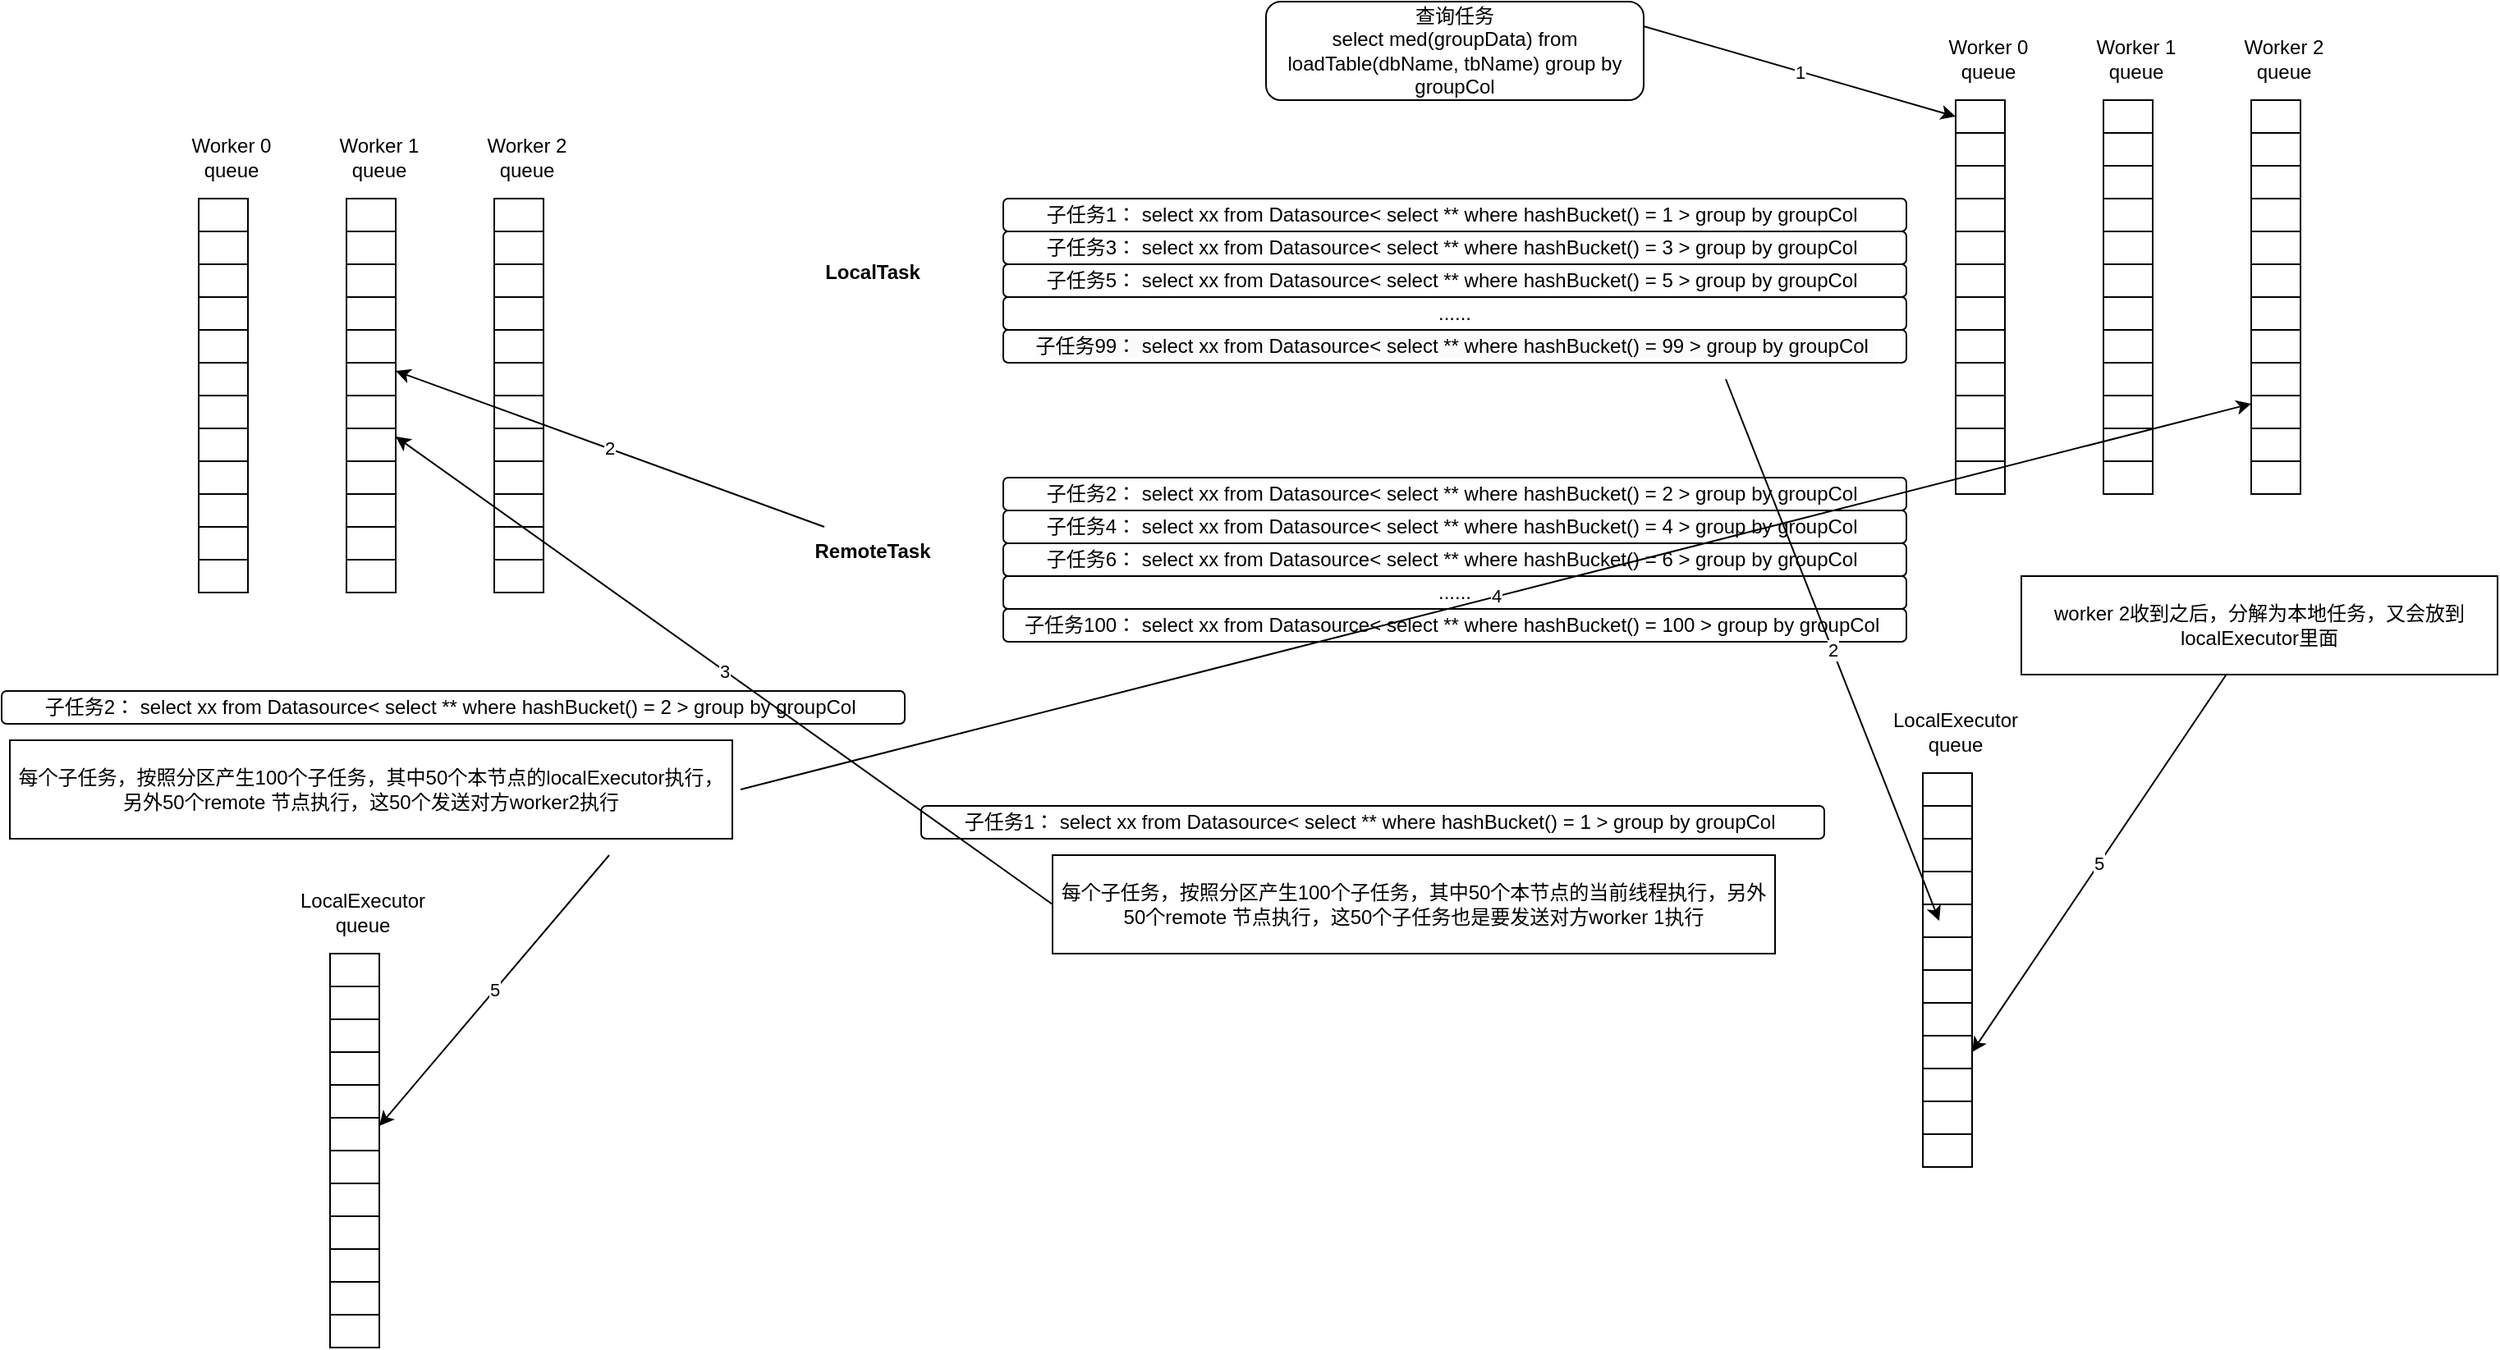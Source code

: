 <mxfile version="21.1.2" type="github">
  <diagram name="Page-1" id="_uhSMkVMxb8aEPnNuGMB">
    <mxGraphModel dx="3305" dy="814" grid="1" gridSize="10" guides="1" tooltips="1" connect="1" arrows="1" fold="1" page="1" pageScale="1" pageWidth="850" pageHeight="1100" math="0" shadow="0">
      <root>
        <mxCell id="0" />
        <mxCell id="1" parent="0" />
        <mxCell id="YnPR8-kjGJjoXQyqhBqP-5" value="" style="rounded=0;whiteSpace=wrap;html=1;" vertex="1" parent="1">
          <mxGeometry x="160" y="670" width="30" height="20" as="geometry" />
        </mxCell>
        <mxCell id="YnPR8-kjGJjoXQyqhBqP-6" value="LocalExecutor queue&lt;br&gt;" style="text;strokeColor=none;align=center;fillColor=none;html=1;verticalAlign=middle;whiteSpace=wrap;rounded=0;" vertex="1" parent="1">
          <mxGeometry x="150" y="630" width="60" height="30" as="geometry" />
        </mxCell>
        <mxCell id="YnPR8-kjGJjoXQyqhBqP-7" value="" style="rounded=0;whiteSpace=wrap;html=1;" vertex="1" parent="1">
          <mxGeometry x="160" y="690" width="30" height="20" as="geometry" />
        </mxCell>
        <mxCell id="YnPR8-kjGJjoXQyqhBqP-8" value="" style="rounded=0;whiteSpace=wrap;html=1;" vertex="1" parent="1">
          <mxGeometry x="160" y="710" width="30" height="20" as="geometry" />
        </mxCell>
        <mxCell id="YnPR8-kjGJjoXQyqhBqP-9" value="" style="rounded=0;whiteSpace=wrap;html=1;" vertex="1" parent="1">
          <mxGeometry x="160" y="730" width="30" height="20" as="geometry" />
        </mxCell>
        <mxCell id="YnPR8-kjGJjoXQyqhBqP-10" value="" style="rounded=0;whiteSpace=wrap;html=1;" vertex="1" parent="1">
          <mxGeometry x="160" y="750" width="30" height="20" as="geometry" />
        </mxCell>
        <mxCell id="YnPR8-kjGJjoXQyqhBqP-11" value="" style="rounded=0;whiteSpace=wrap;html=1;" vertex="1" parent="1">
          <mxGeometry x="160" y="770" width="30" height="20" as="geometry" />
        </mxCell>
        <mxCell id="YnPR8-kjGJjoXQyqhBqP-12" value="" style="rounded=0;whiteSpace=wrap;html=1;" vertex="1" parent="1">
          <mxGeometry x="160" y="790" width="30" height="20" as="geometry" />
        </mxCell>
        <mxCell id="YnPR8-kjGJjoXQyqhBqP-13" value="" style="rounded=0;whiteSpace=wrap;html=1;" vertex="1" parent="1">
          <mxGeometry x="160" y="810" width="30" height="20" as="geometry" />
        </mxCell>
        <mxCell id="YnPR8-kjGJjoXQyqhBqP-14" value="" style="rounded=0;whiteSpace=wrap;html=1;" vertex="1" parent="1">
          <mxGeometry x="160" y="830" width="30" height="20" as="geometry" />
        </mxCell>
        <mxCell id="YnPR8-kjGJjoXQyqhBqP-15" value="" style="rounded=0;whiteSpace=wrap;html=1;" vertex="1" parent="1">
          <mxGeometry x="160" y="850" width="30" height="20" as="geometry" />
        </mxCell>
        <mxCell id="YnPR8-kjGJjoXQyqhBqP-16" value="" style="rounded=0;whiteSpace=wrap;html=1;" vertex="1" parent="1">
          <mxGeometry x="160" y="870" width="30" height="20" as="geometry" />
        </mxCell>
        <mxCell id="YnPR8-kjGJjoXQyqhBqP-17" value="" style="rounded=0;whiteSpace=wrap;html=1;" vertex="1" parent="1">
          <mxGeometry x="160" y="890" width="30" height="20" as="geometry" />
        </mxCell>
        <mxCell id="YnPR8-kjGJjoXQyqhBqP-18" value="" style="rounded=0;whiteSpace=wrap;html=1;" vertex="1" parent="1">
          <mxGeometry x="180" y="260" width="30" height="20" as="geometry" />
        </mxCell>
        <mxCell id="YnPR8-kjGJjoXQyqhBqP-19" value="Worker 0 queue" style="text;strokeColor=none;align=center;fillColor=none;html=1;verticalAlign=middle;whiteSpace=wrap;rounded=0;" vertex="1" parent="1">
          <mxGeometry x="170" y="220" width="60" height="30" as="geometry" />
        </mxCell>
        <mxCell id="YnPR8-kjGJjoXQyqhBqP-20" value="" style="rounded=0;whiteSpace=wrap;html=1;" vertex="1" parent="1">
          <mxGeometry x="180" y="280" width="30" height="20" as="geometry" />
        </mxCell>
        <mxCell id="YnPR8-kjGJjoXQyqhBqP-21" value="" style="rounded=0;whiteSpace=wrap;html=1;" vertex="1" parent="1">
          <mxGeometry x="180" y="300" width="30" height="20" as="geometry" />
        </mxCell>
        <mxCell id="YnPR8-kjGJjoXQyqhBqP-22" value="" style="rounded=0;whiteSpace=wrap;html=1;" vertex="1" parent="1">
          <mxGeometry x="180" y="320" width="30" height="20" as="geometry" />
        </mxCell>
        <mxCell id="YnPR8-kjGJjoXQyqhBqP-23" value="" style="rounded=0;whiteSpace=wrap;html=1;" vertex="1" parent="1">
          <mxGeometry x="180" y="340" width="30" height="20" as="geometry" />
        </mxCell>
        <mxCell id="YnPR8-kjGJjoXQyqhBqP-24" value="" style="rounded=0;whiteSpace=wrap;html=1;" vertex="1" parent="1">
          <mxGeometry x="180" y="360" width="30" height="20" as="geometry" />
        </mxCell>
        <mxCell id="YnPR8-kjGJjoXQyqhBqP-25" value="" style="rounded=0;whiteSpace=wrap;html=1;" vertex="1" parent="1">
          <mxGeometry x="180" y="380" width="30" height="20" as="geometry" />
        </mxCell>
        <mxCell id="YnPR8-kjGJjoXQyqhBqP-26" value="" style="rounded=0;whiteSpace=wrap;html=1;" vertex="1" parent="1">
          <mxGeometry x="180" y="400" width="30" height="20" as="geometry" />
        </mxCell>
        <mxCell id="YnPR8-kjGJjoXQyqhBqP-27" value="" style="rounded=0;whiteSpace=wrap;html=1;" vertex="1" parent="1">
          <mxGeometry x="180" y="420" width="30" height="20" as="geometry" />
        </mxCell>
        <mxCell id="YnPR8-kjGJjoXQyqhBqP-28" value="" style="rounded=0;whiteSpace=wrap;html=1;" vertex="1" parent="1">
          <mxGeometry x="180" y="440" width="30" height="20" as="geometry" />
        </mxCell>
        <mxCell id="YnPR8-kjGJjoXQyqhBqP-29" value="" style="rounded=0;whiteSpace=wrap;html=1;" vertex="1" parent="1">
          <mxGeometry x="180" y="460" width="30" height="20" as="geometry" />
        </mxCell>
        <mxCell id="YnPR8-kjGJjoXQyqhBqP-30" value="" style="rounded=0;whiteSpace=wrap;html=1;" vertex="1" parent="1">
          <mxGeometry x="180" y="480" width="30" height="20" as="geometry" />
        </mxCell>
        <mxCell id="YnPR8-kjGJjoXQyqhBqP-31" value="" style="rounded=0;whiteSpace=wrap;html=1;" vertex="1" parent="1">
          <mxGeometry x="270" y="260" width="30" height="20" as="geometry" />
        </mxCell>
        <mxCell id="YnPR8-kjGJjoXQyqhBqP-32" value="Worker 1 queue" style="text;strokeColor=none;align=center;fillColor=none;html=1;verticalAlign=middle;whiteSpace=wrap;rounded=0;" vertex="1" parent="1">
          <mxGeometry x="260" y="220" width="60" height="30" as="geometry" />
        </mxCell>
        <mxCell id="YnPR8-kjGJjoXQyqhBqP-33" value="" style="rounded=0;whiteSpace=wrap;html=1;" vertex="1" parent="1">
          <mxGeometry x="270" y="280" width="30" height="20" as="geometry" />
        </mxCell>
        <mxCell id="YnPR8-kjGJjoXQyqhBqP-34" value="" style="rounded=0;whiteSpace=wrap;html=1;" vertex="1" parent="1">
          <mxGeometry x="270" y="300" width="30" height="20" as="geometry" />
        </mxCell>
        <mxCell id="YnPR8-kjGJjoXQyqhBqP-35" value="" style="rounded=0;whiteSpace=wrap;html=1;" vertex="1" parent="1">
          <mxGeometry x="270" y="320" width="30" height="20" as="geometry" />
        </mxCell>
        <mxCell id="YnPR8-kjGJjoXQyqhBqP-36" value="" style="rounded=0;whiteSpace=wrap;html=1;" vertex="1" parent="1">
          <mxGeometry x="270" y="340" width="30" height="20" as="geometry" />
        </mxCell>
        <mxCell id="YnPR8-kjGJjoXQyqhBqP-37" value="" style="rounded=0;whiteSpace=wrap;html=1;" vertex="1" parent="1">
          <mxGeometry x="270" y="360" width="30" height="20" as="geometry" />
        </mxCell>
        <mxCell id="YnPR8-kjGJjoXQyqhBqP-38" value="" style="rounded=0;whiteSpace=wrap;html=1;" vertex="1" parent="1">
          <mxGeometry x="270" y="380" width="30" height="20" as="geometry" />
        </mxCell>
        <mxCell id="YnPR8-kjGJjoXQyqhBqP-39" value="" style="rounded=0;whiteSpace=wrap;html=1;" vertex="1" parent="1">
          <mxGeometry x="270" y="400" width="30" height="20" as="geometry" />
        </mxCell>
        <mxCell id="YnPR8-kjGJjoXQyqhBqP-40" value="" style="rounded=0;whiteSpace=wrap;html=1;" vertex="1" parent="1">
          <mxGeometry x="270" y="420" width="30" height="20" as="geometry" />
        </mxCell>
        <mxCell id="YnPR8-kjGJjoXQyqhBqP-41" value="" style="rounded=0;whiteSpace=wrap;html=1;" vertex="1" parent="1">
          <mxGeometry x="270" y="440" width="30" height="20" as="geometry" />
        </mxCell>
        <mxCell id="YnPR8-kjGJjoXQyqhBqP-42" value="" style="rounded=0;whiteSpace=wrap;html=1;" vertex="1" parent="1">
          <mxGeometry x="270" y="460" width="30" height="20" as="geometry" />
        </mxCell>
        <mxCell id="YnPR8-kjGJjoXQyqhBqP-43" value="" style="rounded=0;whiteSpace=wrap;html=1;" vertex="1" parent="1">
          <mxGeometry x="270" y="480" width="30" height="20" as="geometry" />
        </mxCell>
        <mxCell id="YnPR8-kjGJjoXQyqhBqP-44" value="" style="rounded=0;whiteSpace=wrap;html=1;" vertex="1" parent="1">
          <mxGeometry x="360" y="260" width="30" height="20" as="geometry" />
        </mxCell>
        <mxCell id="YnPR8-kjGJjoXQyqhBqP-45" value="Worker 2 queue" style="text;strokeColor=none;align=center;fillColor=none;html=1;verticalAlign=middle;whiteSpace=wrap;rounded=0;" vertex="1" parent="1">
          <mxGeometry x="350" y="220" width="60" height="30" as="geometry" />
        </mxCell>
        <mxCell id="YnPR8-kjGJjoXQyqhBqP-46" value="" style="rounded=0;whiteSpace=wrap;html=1;" vertex="1" parent="1">
          <mxGeometry x="360" y="280" width="30" height="20" as="geometry" />
        </mxCell>
        <mxCell id="YnPR8-kjGJjoXQyqhBqP-47" value="" style="rounded=0;whiteSpace=wrap;html=1;" vertex="1" parent="1">
          <mxGeometry x="360" y="300" width="30" height="20" as="geometry" />
        </mxCell>
        <mxCell id="YnPR8-kjGJjoXQyqhBqP-48" value="" style="rounded=0;whiteSpace=wrap;html=1;" vertex="1" parent="1">
          <mxGeometry x="360" y="320" width="30" height="20" as="geometry" />
        </mxCell>
        <mxCell id="YnPR8-kjGJjoXQyqhBqP-49" value="" style="rounded=0;whiteSpace=wrap;html=1;" vertex="1" parent="1">
          <mxGeometry x="360" y="340" width="30" height="20" as="geometry" />
        </mxCell>
        <mxCell id="YnPR8-kjGJjoXQyqhBqP-50" value="" style="rounded=0;whiteSpace=wrap;html=1;" vertex="1" parent="1">
          <mxGeometry x="360" y="360" width="30" height="20" as="geometry" />
        </mxCell>
        <mxCell id="YnPR8-kjGJjoXQyqhBqP-51" value="" style="rounded=0;whiteSpace=wrap;html=1;" vertex="1" parent="1">
          <mxGeometry x="360" y="380" width="30" height="20" as="geometry" />
        </mxCell>
        <mxCell id="YnPR8-kjGJjoXQyqhBqP-52" value="" style="rounded=0;whiteSpace=wrap;html=1;" vertex="1" parent="1">
          <mxGeometry x="360" y="400" width="30" height="20" as="geometry" />
        </mxCell>
        <mxCell id="YnPR8-kjGJjoXQyqhBqP-53" value="" style="rounded=0;whiteSpace=wrap;html=1;" vertex="1" parent="1">
          <mxGeometry x="360" y="420" width="30" height="20" as="geometry" />
        </mxCell>
        <mxCell id="YnPR8-kjGJjoXQyqhBqP-54" value="" style="rounded=0;whiteSpace=wrap;html=1;" vertex="1" parent="1">
          <mxGeometry x="360" y="440" width="30" height="20" as="geometry" />
        </mxCell>
        <mxCell id="YnPR8-kjGJjoXQyqhBqP-55" value="" style="rounded=0;whiteSpace=wrap;html=1;" vertex="1" parent="1">
          <mxGeometry x="360" y="460" width="30" height="20" as="geometry" />
        </mxCell>
        <mxCell id="YnPR8-kjGJjoXQyqhBqP-56" value="" style="rounded=0;whiteSpace=wrap;html=1;" vertex="1" parent="1">
          <mxGeometry x="360" y="480" width="30" height="20" as="geometry" />
        </mxCell>
        <mxCell id="YnPR8-kjGJjoXQyqhBqP-58" value="1" style="endArrow=classic;html=1;rounded=0;entryX=0;entryY=0.5;entryDx=0;entryDy=0;exitX=1;exitY=0.25;exitDx=0;exitDy=0;" edge="1" parent="1" source="YnPR8-kjGJjoXQyqhBqP-59" target="YnPR8-kjGJjoXQyqhBqP-18">
          <mxGeometry width="50" height="50" relative="1" as="geometry">
            <mxPoint x="40" y="230" as="sourcePoint" />
            <mxPoint x="90" y="180" as="targetPoint" />
          </mxGeometry>
        </mxCell>
        <mxCell id="YnPR8-kjGJjoXQyqhBqP-59" value="查询任务&lt;br style=&quot;border-color: var(--border-color);&quot;&gt;&lt;span style=&quot;&quot;&gt;select med(groupData) from&lt;/span&gt;&lt;br style=&quot;border-color: var(--border-color);&quot;&gt;&lt;span style=&quot;&quot;&gt;loadTable(dbName, tbName) group by groupCol&lt;/span&gt;" style="rounded=1;whiteSpace=wrap;html=1;" vertex="1" parent="1">
          <mxGeometry x="-240" y="200" width="230" height="60" as="geometry" />
        </mxCell>
        <mxCell id="YnPR8-kjGJjoXQyqhBqP-60" value="子任务1： select xx from Datasource&amp;lt; select ** where hashBucket() = 1 &amp;gt; group by groupCol&amp;nbsp;" style="rounded=1;whiteSpace=wrap;html=1;" vertex="1" parent="1">
          <mxGeometry x="-400" y="320" width="550" height="20" as="geometry" />
        </mxCell>
        <mxCell id="YnPR8-kjGJjoXQyqhBqP-61" value="子任务3： select xx from Datasource&amp;lt; select ** where hashBucket() = 3 &amp;gt; group by groupCol&amp;nbsp;" style="rounded=1;whiteSpace=wrap;html=1;" vertex="1" parent="1">
          <mxGeometry x="-400" y="340" width="550" height="20" as="geometry" />
        </mxCell>
        <mxCell id="YnPR8-kjGJjoXQyqhBqP-62" value="子任务5： select xx from Datasource&amp;lt; select ** where hashBucket() = 5 &amp;gt; group by groupCol&amp;nbsp;" style="rounded=1;whiteSpace=wrap;html=1;" vertex="1" parent="1">
          <mxGeometry x="-400" y="360" width="550" height="20" as="geometry" />
        </mxCell>
        <mxCell id="YnPR8-kjGJjoXQyqhBqP-63" value="......" style="rounded=1;whiteSpace=wrap;html=1;" vertex="1" parent="1">
          <mxGeometry x="-400" y="380" width="550" height="20" as="geometry" />
        </mxCell>
        <mxCell id="YnPR8-kjGJjoXQyqhBqP-64" value="子任务2： select xx from Datasource&amp;lt; select ** where hashBucket() = 2 &amp;gt; group by groupCol&amp;nbsp;" style="rounded=1;whiteSpace=wrap;html=1;" vertex="1" parent="1">
          <mxGeometry x="-400" y="490" width="550" height="20" as="geometry" />
        </mxCell>
        <mxCell id="YnPR8-kjGJjoXQyqhBqP-65" value="子任务4： select xx from Datasource&amp;lt; select ** where hashBucket() = 4 &amp;gt; group by groupCol&amp;nbsp;" style="rounded=1;whiteSpace=wrap;html=1;" vertex="1" parent="1">
          <mxGeometry x="-400" y="510" width="550" height="20" as="geometry" />
        </mxCell>
        <mxCell id="YnPR8-kjGJjoXQyqhBqP-66" value="子任务6： select xx from Datasource&amp;lt; select ** where hashBucket() = 6 &amp;gt; group by groupCol&amp;nbsp;" style="rounded=1;whiteSpace=wrap;html=1;" vertex="1" parent="1">
          <mxGeometry x="-400" y="530" width="550" height="20" as="geometry" />
        </mxCell>
        <mxCell id="YnPR8-kjGJjoXQyqhBqP-67" value="......" style="rounded=1;whiteSpace=wrap;html=1;" vertex="1" parent="1">
          <mxGeometry x="-400" y="550" width="550" height="20" as="geometry" />
        </mxCell>
        <mxCell id="YnPR8-kjGJjoXQyqhBqP-68" value="&lt;span style=&quot;color: rgb(0, 0, 0); font-family: Helvetica; font-size: 12px; font-style: normal; font-variant-ligatures: normal; font-variant-caps: normal; font-weight: 400; letter-spacing: normal; orphans: 2; text-align: center; text-indent: 0px; text-transform: none; widows: 2; word-spacing: 0px; -webkit-text-stroke-width: 0px; background-color: rgb(251, 251, 251); text-decoration-thickness: initial; text-decoration-style: initial; text-decoration-color: initial; float: none; display: inline !important;&quot;&gt;子任务99： select xx from Datasource&amp;lt; select ** where hashBucket() = 99 &amp;gt; group by groupCol&amp;nbsp;&lt;/span&gt;" style="rounded=1;whiteSpace=wrap;html=1;" vertex="1" parent="1">
          <mxGeometry x="-400" y="400" width="550" height="20" as="geometry" />
        </mxCell>
        <mxCell id="YnPR8-kjGJjoXQyqhBqP-69" value="子任务100： select xx from Datasource&amp;lt; select ** where hashBucket() = 100 &amp;gt; group by groupCol&amp;nbsp;" style="rounded=1;whiteSpace=wrap;html=1;" vertex="1" parent="1">
          <mxGeometry x="-400" y="570" width="550" height="20" as="geometry" />
        </mxCell>
        <mxCell id="YnPR8-kjGJjoXQyqhBqP-71" value="&lt;b&gt;LocalTask&lt;/b&gt;" style="text;html=1;align=center;verticalAlign=middle;resizable=0;points=[];autosize=1;strokeColor=none;fillColor=none;" vertex="1" parent="1">
          <mxGeometry x="-520" y="350" width="80" height="30" as="geometry" />
        </mxCell>
        <mxCell id="YnPR8-kjGJjoXQyqhBqP-72" value="&lt;b&gt;RemoteTask&lt;/b&gt;" style="text;html=1;align=center;verticalAlign=middle;resizable=0;points=[];autosize=1;strokeColor=none;fillColor=none;" vertex="1" parent="1">
          <mxGeometry x="-525" y="520" width="90" height="30" as="geometry" />
        </mxCell>
        <mxCell id="YnPR8-kjGJjoXQyqhBqP-73" value="5" style="endArrow=classic;html=1;rounded=0;entryX=1;entryY=0.5;entryDx=0;entryDy=0;" edge="1" parent="1" source="YnPR8-kjGJjoXQyqhBqP-122" target="YnPR8-kjGJjoXQyqhBqP-14">
          <mxGeometry width="50" height="50" relative="1" as="geometry">
            <mxPoint x="40" y="430" as="sourcePoint" />
            <mxPoint x="200" y="840" as="targetPoint" />
          </mxGeometry>
        </mxCell>
        <mxCell id="YnPR8-kjGJjoXQyqhBqP-76" value="" style="rounded=0;whiteSpace=wrap;html=1;" vertex="1" parent="1">
          <mxGeometry x="-890" y="320" width="30" height="20" as="geometry" />
        </mxCell>
        <mxCell id="YnPR8-kjGJjoXQyqhBqP-77" value="Worker 0 queue" style="text;strokeColor=none;align=center;fillColor=none;html=1;verticalAlign=middle;whiteSpace=wrap;rounded=0;" vertex="1" parent="1">
          <mxGeometry x="-900" y="280" width="60" height="30" as="geometry" />
        </mxCell>
        <mxCell id="YnPR8-kjGJjoXQyqhBqP-78" value="" style="rounded=0;whiteSpace=wrap;html=1;" vertex="1" parent="1">
          <mxGeometry x="-890" y="340" width="30" height="20" as="geometry" />
        </mxCell>
        <mxCell id="YnPR8-kjGJjoXQyqhBqP-79" value="" style="rounded=0;whiteSpace=wrap;html=1;" vertex="1" parent="1">
          <mxGeometry x="-890" y="360" width="30" height="20" as="geometry" />
        </mxCell>
        <mxCell id="YnPR8-kjGJjoXQyqhBqP-80" value="" style="rounded=0;whiteSpace=wrap;html=1;" vertex="1" parent="1">
          <mxGeometry x="-890" y="380" width="30" height="20" as="geometry" />
        </mxCell>
        <mxCell id="YnPR8-kjGJjoXQyqhBqP-81" value="" style="rounded=0;whiteSpace=wrap;html=1;" vertex="1" parent="1">
          <mxGeometry x="-890" y="400" width="30" height="20" as="geometry" />
        </mxCell>
        <mxCell id="YnPR8-kjGJjoXQyqhBqP-82" value="" style="rounded=0;whiteSpace=wrap;html=1;" vertex="1" parent="1">
          <mxGeometry x="-890" y="420" width="30" height="20" as="geometry" />
        </mxCell>
        <mxCell id="YnPR8-kjGJjoXQyqhBqP-83" value="" style="rounded=0;whiteSpace=wrap;html=1;" vertex="1" parent="1">
          <mxGeometry x="-890" y="440" width="30" height="20" as="geometry" />
        </mxCell>
        <mxCell id="YnPR8-kjGJjoXQyqhBqP-84" value="" style="rounded=0;whiteSpace=wrap;html=1;" vertex="1" parent="1">
          <mxGeometry x="-890" y="460" width="30" height="20" as="geometry" />
        </mxCell>
        <mxCell id="YnPR8-kjGJjoXQyqhBqP-85" value="" style="rounded=0;whiteSpace=wrap;html=1;" vertex="1" parent="1">
          <mxGeometry x="-890" y="480" width="30" height="20" as="geometry" />
        </mxCell>
        <mxCell id="YnPR8-kjGJjoXQyqhBqP-86" value="" style="rounded=0;whiteSpace=wrap;html=1;" vertex="1" parent="1">
          <mxGeometry x="-890" y="500" width="30" height="20" as="geometry" />
        </mxCell>
        <mxCell id="YnPR8-kjGJjoXQyqhBqP-87" value="" style="rounded=0;whiteSpace=wrap;html=1;" vertex="1" parent="1">
          <mxGeometry x="-890" y="520" width="30" height="20" as="geometry" />
        </mxCell>
        <mxCell id="YnPR8-kjGJjoXQyqhBqP-88" value="" style="rounded=0;whiteSpace=wrap;html=1;" vertex="1" parent="1">
          <mxGeometry x="-890" y="540" width="30" height="20" as="geometry" />
        </mxCell>
        <mxCell id="YnPR8-kjGJjoXQyqhBqP-89" value="" style="rounded=0;whiteSpace=wrap;html=1;" vertex="1" parent="1">
          <mxGeometry x="-800" y="320" width="30" height="20" as="geometry" />
        </mxCell>
        <mxCell id="YnPR8-kjGJjoXQyqhBqP-90" value="Worker 1 queue" style="text;strokeColor=none;align=center;fillColor=none;html=1;verticalAlign=middle;whiteSpace=wrap;rounded=0;" vertex="1" parent="1">
          <mxGeometry x="-810" y="280" width="60" height="30" as="geometry" />
        </mxCell>
        <mxCell id="YnPR8-kjGJjoXQyqhBqP-91" value="" style="rounded=0;whiteSpace=wrap;html=1;" vertex="1" parent="1">
          <mxGeometry x="-800" y="340" width="30" height="20" as="geometry" />
        </mxCell>
        <mxCell id="YnPR8-kjGJjoXQyqhBqP-92" value="" style="rounded=0;whiteSpace=wrap;html=1;" vertex="1" parent="1">
          <mxGeometry x="-800" y="360" width="30" height="20" as="geometry" />
        </mxCell>
        <mxCell id="YnPR8-kjGJjoXQyqhBqP-93" value="" style="rounded=0;whiteSpace=wrap;html=1;" vertex="1" parent="1">
          <mxGeometry x="-800" y="380" width="30" height="20" as="geometry" />
        </mxCell>
        <mxCell id="YnPR8-kjGJjoXQyqhBqP-94" value="" style="rounded=0;whiteSpace=wrap;html=1;" vertex="1" parent="1">
          <mxGeometry x="-800" y="400" width="30" height="20" as="geometry" />
        </mxCell>
        <mxCell id="YnPR8-kjGJjoXQyqhBqP-95" value="" style="rounded=0;whiteSpace=wrap;html=1;" vertex="1" parent="1">
          <mxGeometry x="-800" y="420" width="30" height="20" as="geometry" />
        </mxCell>
        <mxCell id="YnPR8-kjGJjoXQyqhBqP-96" value="" style="rounded=0;whiteSpace=wrap;html=1;" vertex="1" parent="1">
          <mxGeometry x="-800" y="440" width="30" height="20" as="geometry" />
        </mxCell>
        <mxCell id="YnPR8-kjGJjoXQyqhBqP-97" value="" style="rounded=0;whiteSpace=wrap;html=1;" vertex="1" parent="1">
          <mxGeometry x="-800" y="460" width="30" height="20" as="geometry" />
        </mxCell>
        <mxCell id="YnPR8-kjGJjoXQyqhBqP-98" value="" style="rounded=0;whiteSpace=wrap;html=1;" vertex="1" parent="1">
          <mxGeometry x="-800" y="480" width="30" height="20" as="geometry" />
        </mxCell>
        <mxCell id="YnPR8-kjGJjoXQyqhBqP-99" value="" style="rounded=0;whiteSpace=wrap;html=1;" vertex="1" parent="1">
          <mxGeometry x="-800" y="500" width="30" height="20" as="geometry" />
        </mxCell>
        <mxCell id="YnPR8-kjGJjoXQyqhBqP-100" value="" style="rounded=0;whiteSpace=wrap;html=1;" vertex="1" parent="1">
          <mxGeometry x="-800" y="520" width="30" height="20" as="geometry" />
        </mxCell>
        <mxCell id="YnPR8-kjGJjoXQyqhBqP-101" value="" style="rounded=0;whiteSpace=wrap;html=1;" vertex="1" parent="1">
          <mxGeometry x="-800" y="540" width="30" height="20" as="geometry" />
        </mxCell>
        <mxCell id="YnPR8-kjGJjoXQyqhBqP-102" value="" style="rounded=0;whiteSpace=wrap;html=1;" vertex="1" parent="1">
          <mxGeometry x="-710" y="320" width="30" height="20" as="geometry" />
        </mxCell>
        <mxCell id="YnPR8-kjGJjoXQyqhBqP-103" value="Worker 2 queue" style="text;strokeColor=none;align=center;fillColor=none;html=1;verticalAlign=middle;whiteSpace=wrap;rounded=0;" vertex="1" parent="1">
          <mxGeometry x="-720" y="280" width="60" height="30" as="geometry" />
        </mxCell>
        <mxCell id="YnPR8-kjGJjoXQyqhBqP-104" value="" style="rounded=0;whiteSpace=wrap;html=1;" vertex="1" parent="1">
          <mxGeometry x="-710" y="340" width="30" height="20" as="geometry" />
        </mxCell>
        <mxCell id="YnPR8-kjGJjoXQyqhBqP-105" value="" style="rounded=0;whiteSpace=wrap;html=1;" vertex="1" parent="1">
          <mxGeometry x="-710" y="360" width="30" height="20" as="geometry" />
        </mxCell>
        <mxCell id="YnPR8-kjGJjoXQyqhBqP-106" value="" style="rounded=0;whiteSpace=wrap;html=1;" vertex="1" parent="1">
          <mxGeometry x="-710" y="380" width="30" height="20" as="geometry" />
        </mxCell>
        <mxCell id="YnPR8-kjGJjoXQyqhBqP-107" value="" style="rounded=0;whiteSpace=wrap;html=1;" vertex="1" parent="1">
          <mxGeometry x="-710" y="400" width="30" height="20" as="geometry" />
        </mxCell>
        <mxCell id="YnPR8-kjGJjoXQyqhBqP-108" value="" style="rounded=0;whiteSpace=wrap;html=1;" vertex="1" parent="1">
          <mxGeometry x="-710" y="420" width="30" height="20" as="geometry" />
        </mxCell>
        <mxCell id="YnPR8-kjGJjoXQyqhBqP-109" value="" style="rounded=0;whiteSpace=wrap;html=1;" vertex="1" parent="1">
          <mxGeometry x="-710" y="440" width="30" height="20" as="geometry" />
        </mxCell>
        <mxCell id="YnPR8-kjGJjoXQyqhBqP-110" value="" style="rounded=0;whiteSpace=wrap;html=1;" vertex="1" parent="1">
          <mxGeometry x="-710" y="460" width="30" height="20" as="geometry" />
        </mxCell>
        <mxCell id="YnPR8-kjGJjoXQyqhBqP-111" value="" style="rounded=0;whiteSpace=wrap;html=1;" vertex="1" parent="1">
          <mxGeometry x="-710" y="480" width="30" height="20" as="geometry" />
        </mxCell>
        <mxCell id="YnPR8-kjGJjoXQyqhBqP-112" value="" style="rounded=0;whiteSpace=wrap;html=1;" vertex="1" parent="1">
          <mxGeometry x="-710" y="500" width="30" height="20" as="geometry" />
        </mxCell>
        <mxCell id="YnPR8-kjGJjoXQyqhBqP-113" value="" style="rounded=0;whiteSpace=wrap;html=1;" vertex="1" parent="1">
          <mxGeometry x="-710" y="520" width="30" height="20" as="geometry" />
        </mxCell>
        <mxCell id="YnPR8-kjGJjoXQyqhBqP-114" value="" style="rounded=0;whiteSpace=wrap;html=1;" vertex="1" parent="1">
          <mxGeometry x="-710" y="540" width="30" height="20" as="geometry" />
        </mxCell>
        <mxCell id="YnPR8-kjGJjoXQyqhBqP-115" value="2" style="endArrow=classic;html=1;rounded=0;entryX=1;entryY=0.25;entryDx=0;entryDy=0;exitX=0.178;exitY=0;exitDx=0;exitDy=0;exitPerimeter=0;" edge="1" parent="1" source="YnPR8-kjGJjoXQyqhBqP-72" target="YnPR8-kjGJjoXQyqhBqP-95">
          <mxGeometry width="50" height="50" relative="1" as="geometry">
            <mxPoint y="225" as="sourcePoint" />
            <mxPoint x="-850" y="640" as="targetPoint" />
          </mxGeometry>
        </mxCell>
        <mxCell id="YnPR8-kjGJjoXQyqhBqP-116" value="子任务1： select xx from Datasource&amp;lt; select ** where hashBucket() = 1 &amp;gt; group by groupCol&amp;nbsp;" style="rounded=1;whiteSpace=wrap;html=1;" vertex="1" parent="1">
          <mxGeometry x="-450" y="690" width="550" height="20" as="geometry" />
        </mxCell>
        <mxCell id="YnPR8-kjGJjoXQyqhBqP-117" value="每个子任务，按照分区产生100个子任务，其中50个本节点的当前线程执行，另外50个remote 节点执行，这50个子任务也是要发送对方worker 1执行" style="rounded=0;whiteSpace=wrap;html=1;" vertex="1" parent="1">
          <mxGeometry x="-370" y="720" width="440" height="60" as="geometry" />
        </mxCell>
        <mxCell id="YnPR8-kjGJjoXQyqhBqP-118" value="子任务2： select xx from Datasource&amp;lt; select ** where hashBucket() = 2 &amp;gt; group by groupCol&amp;nbsp;" style="rounded=1;whiteSpace=wrap;html=1;" vertex="1" parent="1">
          <mxGeometry x="-1010" y="620" width="550" height="20" as="geometry" />
        </mxCell>
        <mxCell id="YnPR8-kjGJjoXQyqhBqP-119" value="每个子任务，按照分区产生100个子任务，其中50个本节点的localExecutor执行，另外50个remote 节点执行，这50个发送对方worker2执行" style="rounded=0;whiteSpace=wrap;html=1;" vertex="1" parent="1">
          <mxGeometry x="-1005" y="650" width="440" height="60" as="geometry" />
        </mxCell>
        <mxCell id="YnPR8-kjGJjoXQyqhBqP-120" value="3" style="endArrow=classic;html=1;rounded=0;entryX=1;entryY=0.25;entryDx=0;entryDy=0;exitX=0;exitY=0.5;exitDx=0;exitDy=0;" edge="1" parent="1" source="YnPR8-kjGJjoXQyqhBqP-117" target="YnPR8-kjGJjoXQyqhBqP-97">
          <mxGeometry width="50" height="50" relative="1" as="geometry">
            <mxPoint x="-499" y="530" as="sourcePoint" />
            <mxPoint x="-760" y="435" as="targetPoint" />
          </mxGeometry>
        </mxCell>
        <mxCell id="YnPR8-kjGJjoXQyqhBqP-121" value="4" style="endArrow=classic;html=1;rounded=0;entryX=0;entryY=0.25;entryDx=0;entryDy=0;" edge="1" parent="1" target="YnPR8-kjGJjoXQyqhBqP-54">
          <mxGeometry width="50" height="50" relative="1" as="geometry">
            <mxPoint x="-560" y="680" as="sourcePoint" />
            <mxPoint x="-760" y="475" as="targetPoint" />
          </mxGeometry>
        </mxCell>
        <mxCell id="YnPR8-kjGJjoXQyqhBqP-122" value="worker 2收到之后，分解为本地任务，又会放到localExecutor里面" style="rounded=0;whiteSpace=wrap;html=1;" vertex="1" parent="1">
          <mxGeometry x="220" y="550" width="290" height="60" as="geometry" />
        </mxCell>
        <mxCell id="YnPR8-kjGJjoXQyqhBqP-123" value="2" style="endArrow=classic;html=1;rounded=0;entryX=0;entryY=0;entryDx=0;entryDy=0;" edge="1" parent="1">
          <mxGeometry width="50" height="50" relative="1" as="geometry">
            <mxPoint x="40" y="430" as="sourcePoint" />
            <mxPoint x="170" y="760" as="targetPoint" />
          </mxGeometry>
        </mxCell>
        <mxCell id="YnPR8-kjGJjoXQyqhBqP-124" value="" style="rounded=0;whiteSpace=wrap;html=1;" vertex="1" parent="1">
          <mxGeometry x="-810" y="780" width="30" height="20" as="geometry" />
        </mxCell>
        <mxCell id="YnPR8-kjGJjoXQyqhBqP-125" value="LocalExecutor queue&lt;br&gt;" style="text;strokeColor=none;align=center;fillColor=none;html=1;verticalAlign=middle;whiteSpace=wrap;rounded=0;" vertex="1" parent="1">
          <mxGeometry x="-820" y="740" width="60" height="30" as="geometry" />
        </mxCell>
        <mxCell id="YnPR8-kjGJjoXQyqhBqP-126" value="" style="rounded=0;whiteSpace=wrap;html=1;" vertex="1" parent="1">
          <mxGeometry x="-810" y="800" width="30" height="20" as="geometry" />
        </mxCell>
        <mxCell id="YnPR8-kjGJjoXQyqhBqP-127" value="" style="rounded=0;whiteSpace=wrap;html=1;" vertex="1" parent="1">
          <mxGeometry x="-810" y="820" width="30" height="20" as="geometry" />
        </mxCell>
        <mxCell id="YnPR8-kjGJjoXQyqhBqP-128" value="" style="rounded=0;whiteSpace=wrap;html=1;" vertex="1" parent="1">
          <mxGeometry x="-810" y="840" width="30" height="20" as="geometry" />
        </mxCell>
        <mxCell id="YnPR8-kjGJjoXQyqhBqP-129" value="" style="rounded=0;whiteSpace=wrap;html=1;" vertex="1" parent="1">
          <mxGeometry x="-810" y="860" width="30" height="20" as="geometry" />
        </mxCell>
        <mxCell id="YnPR8-kjGJjoXQyqhBqP-130" value="" style="rounded=0;whiteSpace=wrap;html=1;" vertex="1" parent="1">
          <mxGeometry x="-810" y="880" width="30" height="20" as="geometry" />
        </mxCell>
        <mxCell id="YnPR8-kjGJjoXQyqhBqP-131" value="" style="rounded=0;whiteSpace=wrap;html=1;" vertex="1" parent="1">
          <mxGeometry x="-810" y="900" width="30" height="20" as="geometry" />
        </mxCell>
        <mxCell id="YnPR8-kjGJjoXQyqhBqP-132" value="" style="rounded=0;whiteSpace=wrap;html=1;" vertex="1" parent="1">
          <mxGeometry x="-810" y="920" width="30" height="20" as="geometry" />
        </mxCell>
        <mxCell id="YnPR8-kjGJjoXQyqhBqP-133" value="" style="rounded=0;whiteSpace=wrap;html=1;" vertex="1" parent="1">
          <mxGeometry x="-810" y="940" width="30" height="20" as="geometry" />
        </mxCell>
        <mxCell id="YnPR8-kjGJjoXQyqhBqP-134" value="" style="rounded=0;whiteSpace=wrap;html=1;" vertex="1" parent="1">
          <mxGeometry x="-810" y="960" width="30" height="20" as="geometry" />
        </mxCell>
        <mxCell id="YnPR8-kjGJjoXQyqhBqP-135" value="" style="rounded=0;whiteSpace=wrap;html=1;" vertex="1" parent="1">
          <mxGeometry x="-810" y="980" width="30" height="20" as="geometry" />
        </mxCell>
        <mxCell id="YnPR8-kjGJjoXQyqhBqP-136" value="" style="rounded=0;whiteSpace=wrap;html=1;" vertex="1" parent="1">
          <mxGeometry x="-810" y="1000" width="30" height="20" as="geometry" />
        </mxCell>
        <mxCell id="YnPR8-kjGJjoXQyqhBqP-137" value="5" style="endArrow=classic;html=1;rounded=0;entryX=1;entryY=0.25;entryDx=0;entryDy=0;" edge="1" parent="1" target="YnPR8-kjGJjoXQyqhBqP-130">
          <mxGeometry x="-0.002" width="50" height="50" relative="1" as="geometry">
            <mxPoint x="-640" y="720" as="sourcePoint" />
            <mxPoint x="-760" y="435" as="targetPoint" />
            <mxPoint as="offset" />
          </mxGeometry>
        </mxCell>
      </root>
    </mxGraphModel>
  </diagram>
</mxfile>
